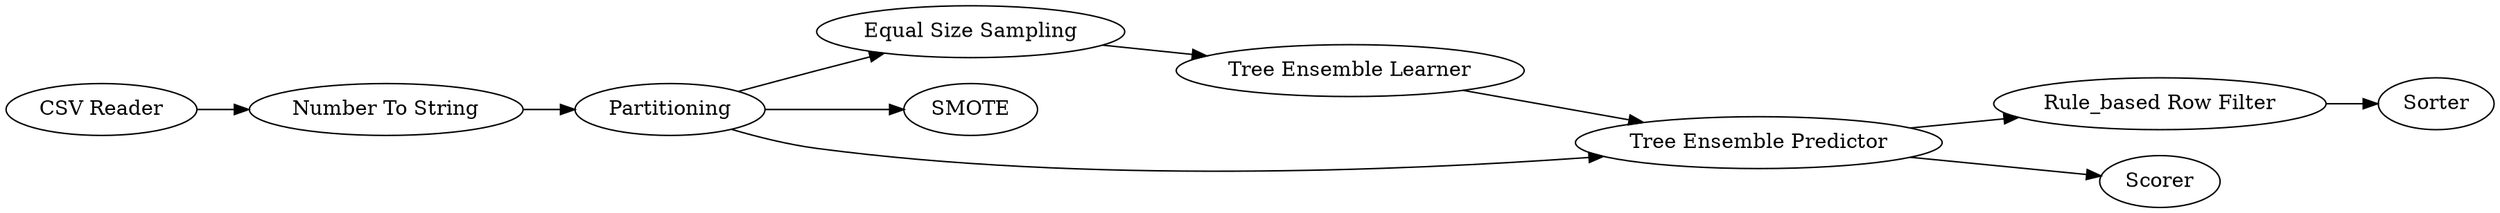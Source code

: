 digraph {
	1 [label="CSV Reader"]
	2 [label=Partitioning]
	3 [label="Equal Size Sampling"]
	8 [label="Rule_based Row Filter"]
	9 [label=Sorter]
	10 [label=SMOTE]
	11 [label="Tree Ensemble Learner"]
	12 [label="Tree Ensemble Predictor"]
	13 [label=Scorer]
	14 [label="Number To String"]
	1 -> 14
	2 -> 3
	2 -> 10
	2 -> 12
	3 -> 11
	8 -> 9
	11 -> 12
	12 -> 13
	12 -> 8
	14 -> 2
	rankdir=LR
}
